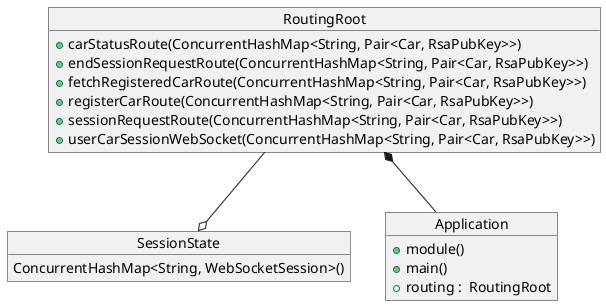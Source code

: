 @startuml
'https://plantuml.com/class-diagram

object SessionState {
    ConcurrentHashMap<String, WebSocketSession>()
}

object Application {
    + module()
    + main()
    + routing :  RoutingRoot
}

object RoutingRoot {
    + carStatusRoute(ConcurrentHashMap<String, Pair<Car, RsaPubKey>>)
    + endSessionRequestRoute(ConcurrentHashMap<String, Pair<Car, RsaPubKey>>)
    + fetchRegisteredCarRoute(ConcurrentHashMap<String, Pair<Car, RsaPubKey>>)
    + registerCarRoute(ConcurrentHashMap<String, Pair<Car, RsaPubKey>>)
    + sessionRequestRoute(ConcurrentHashMap<String, Pair<Car, RsaPubKey>>)
    + userCarSessionWebSocket(ConcurrentHashMap<String, Pair<Car, RsaPubKey>>)
}

Application -up-* RoutingRoot
RoutingRoot -down-o SessionState

@enduml